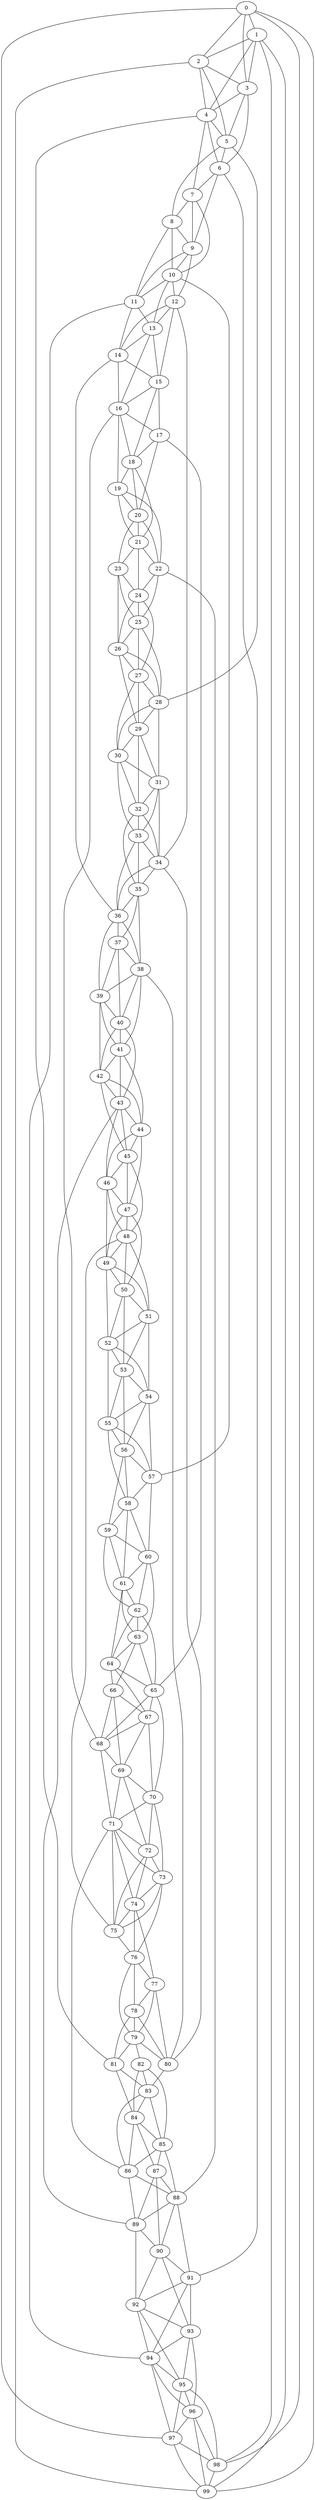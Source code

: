 strict graph "watts_strogatz_graph(100,6,0.1)" {
0;
1;
2;
3;
4;
5;
6;
7;
8;
9;
10;
11;
12;
13;
14;
15;
16;
17;
18;
19;
20;
21;
22;
23;
24;
25;
26;
27;
28;
29;
30;
31;
32;
33;
34;
35;
36;
37;
38;
39;
40;
41;
42;
43;
44;
45;
46;
47;
48;
49;
50;
51;
52;
53;
54;
55;
56;
57;
58;
59;
60;
61;
62;
63;
64;
65;
66;
67;
68;
69;
70;
71;
72;
73;
74;
75;
76;
77;
78;
79;
80;
81;
82;
83;
84;
85;
86;
87;
88;
89;
90;
91;
92;
93;
94;
95;
96;
97;
98;
99;
0 -- 1  [is_available=True, prob="0.228539533729"];
0 -- 2  [is_available=True, prob="0.682685391522"];
0 -- 3  [is_available=True, prob="0.893041128481"];
0 -- 97  [is_available=True, prob="1.0"];
0 -- 98  [is_available=True, prob="0.498067145328"];
0 -- 99  [is_available=True, prob="0.282806596959"];
1 -- 2  [is_available=True, prob="0.107442091636"];
1 -- 99  [is_available=True, prob="0.891934824944"];
1 -- 4  [is_available=True, prob="1.0"];
1 -- 98  [is_available=True, prob="0.958827494906"];
1 -- 3  [is_available=True, prob="0.526540944828"];
2 -- 3  [is_available=True, prob="0.669881827632"];
2 -- 4  [is_available=True, prob="0.340495669817"];
2 -- 5  [is_available=True, prob="1.0"];
2 -- 99  [is_available=True, prob="1.0"];
3 -- 4  [is_available=True, prob="0.22845270408"];
3 -- 5  [is_available=True, prob="1.0"];
3 -- 6  [is_available=True, prob="0.177211648696"];
4 -- 5  [is_available=True, prob="0.358795116345"];
4 -- 6  [is_available=True, prob="1.0"];
4 -- 7  [is_available=True, prob="1.0"];
4 -- 81  [is_available=True, prob="0.612649042176"];
5 -- 6  [is_available=True, prob="1.0"];
5 -- 8  [is_available=True, prob="0.551502901059"];
5 -- 28  [is_available=True, prob="1.0"];
6 -- 7  [is_available=True, prob="0.520769148207"];
6 -- 9  [is_available=True, prob="0.0902151576046"];
6 -- 91  [is_available=True, prob="1.0"];
7 -- 8  [is_available=True, prob="0.606953044868"];
7 -- 9  [is_available=True, prob="0.954267671783"];
7 -- 10  [is_available=True, prob="1.0"];
8 -- 9  [is_available=True, prob="0.487811688478"];
8 -- 10  [is_available=True, prob="0.783193419394"];
8 -- 11  [is_available=True, prob="0.164916643527"];
9 -- 10  [is_available=True, prob="0.653456252222"];
9 -- 11  [is_available=True, prob="1.0"];
9 -- 12  [is_available=True, prob="0.988557523779"];
10 -- 11  [is_available=True, prob="1.0"];
10 -- 12  [is_available=True, prob="0.0934224946269"];
10 -- 13  [is_available=True, prob="0.0972928031776"];
10 -- 57  [is_available=True, prob="0.270070902486"];
11 -- 13  [is_available=True, prob="1.0"];
11 -- 14  [is_available=True, prob="0.716546614829"];
11 -- 94  [is_available=True, prob="0.991885780676"];
12 -- 34  [is_available=True, prob="0.935963468021"];
12 -- 13  [is_available=True, prob="0.735873562333"];
12 -- 14  [is_available=True, prob="0.806343225371"];
12 -- 15  [is_available=True, prob="0.984691178523"];
13 -- 14  [is_available=True, prob="0.399369679995"];
13 -- 15  [is_available=True, prob="0.212335056298"];
13 -- 16  [is_available=True, prob="0.888112058478"];
14 -- 36  [is_available=True, prob="0.472263494354"];
14 -- 15  [is_available=True, prob="0.0168696098208"];
14 -- 16  [is_available=True, prob="0.322107340685"];
15 -- 16  [is_available=True, prob="0.798849655709"];
15 -- 17  [is_available=True, prob="0.92155794427"];
15 -- 18  [is_available=True, prob="0.111700116432"];
16 -- 68  [is_available=True, prob="0.978064192473"];
16 -- 17  [is_available=True, prob="1.0"];
16 -- 18  [is_available=True, prob="0.992199096988"];
16 -- 19  [is_available=True, prob="0.924322309239"];
17 -- 65  [is_available=True, prob="0.0357034067799"];
17 -- 18  [is_available=True, prob="1.0"];
17 -- 20  [is_available=True, prob="0.272540611461"];
18 -- 19  [is_available=True, prob="1.0"];
18 -- 20  [is_available=True, prob="0.847350995617"];
18 -- 21  [is_available=True, prob="0.772443543371"];
19 -- 20  [is_available=True, prob="0.605728261231"];
19 -- 21  [is_available=True, prob="0.255819347517"];
19 -- 22  [is_available=True, prob="0.247348061844"];
20 -- 21  [is_available=True, prob="0.319260253153"];
20 -- 22  [is_available=True, prob="0.232577667511"];
20 -- 23  [is_available=True, prob="0.828422158234"];
21 -- 22  [is_available=True, prob="1.0"];
21 -- 23  [is_available=True, prob="1.0"];
21 -- 24  [is_available=True, prob="0.312261326416"];
22 -- 88  [is_available=True, prob="0.867576797074"];
22 -- 24  [is_available=True, prob="1.0"];
22 -- 25  [is_available=True, prob="0.0234429151773"];
23 -- 24  [is_available=True, prob="0.634269232623"];
23 -- 25  [is_available=True, prob="1.0"];
23 -- 26  [is_available=True, prob="1.0"];
24 -- 25  [is_available=True, prob="1.0"];
24 -- 26  [is_available=True, prob="0.0107808527346"];
24 -- 27  [is_available=True, prob="1.0"];
25 -- 26  [is_available=True, prob="0.127498826091"];
25 -- 27  [is_available=True, prob="1.0"];
25 -- 28  [is_available=True, prob="0.0575748785851"];
26 -- 27  [is_available=True, prob="1.0"];
26 -- 28  [is_available=True, prob="0.438256495936"];
26 -- 29  [is_available=True, prob="0.724966662494"];
27 -- 28  [is_available=True, prob="0.816855465269"];
27 -- 29  [is_available=True, prob="0.657196594581"];
27 -- 30  [is_available=True, prob="1.0"];
28 -- 29  [is_available=True, prob="1.0"];
28 -- 30  [is_available=True, prob="0.466258125127"];
28 -- 31  [is_available=True, prob="1.0"];
29 -- 32  [is_available=True, prob="0.433373791051"];
29 -- 30  [is_available=True, prob="0.0757505037939"];
29 -- 31  [is_available=True, prob="1.0"];
30 -- 32  [is_available=True, prob="0.900164673566"];
30 -- 33  [is_available=True, prob="1.0"];
30 -- 31  [is_available=True, prob="1.0"];
31 -- 32  [is_available=True, prob="0.352288678838"];
31 -- 33  [is_available=True, prob="0.497478117252"];
31 -- 34  [is_available=True, prob="0.719119263699"];
32 -- 33  [is_available=True, prob="1.0"];
32 -- 34  [is_available=True, prob="1.0"];
32 -- 35  [is_available=True, prob="1.0"];
33 -- 34  [is_available=True, prob="1.0"];
33 -- 35  [is_available=True, prob="0.628093809371"];
33 -- 36  [is_available=True, prob="0.514769006702"];
34 -- 35  [is_available=True, prob="0.828120024674"];
34 -- 36  [is_available=True, prob="1.0"];
34 -- 80  [is_available=True, prob="0.353264091805"];
35 -- 36  [is_available=True, prob="0.313951476741"];
35 -- 37  [is_available=True, prob="0.24014916192"];
35 -- 38  [is_available=True, prob="0.113010560247"];
36 -- 37  [is_available=True, prob="0.343728277084"];
36 -- 38  [is_available=True, prob="0.841663417426"];
36 -- 39  [is_available=True, prob="0.329374731307"];
37 -- 38  [is_available=True, prob="1.0"];
37 -- 39  [is_available=True, prob="0.103680228298"];
37 -- 40  [is_available=True, prob="0.0289729019353"];
38 -- 39  [is_available=True, prob="1.0"];
38 -- 40  [is_available=True, prob="0.68377794701"];
38 -- 41  [is_available=True, prob="1.0"];
38 -- 80  [is_available=True, prob="0.692984090536"];
39 -- 40  [is_available=True, prob="0.893488888969"];
39 -- 41  [is_available=True, prob="0.881882333098"];
39 -- 42  [is_available=True, prob="0.745068299712"];
40 -- 41  [is_available=True, prob="0.384045766684"];
40 -- 42  [is_available=True, prob="1.0"];
40 -- 43  [is_available=True, prob="0.329735074135"];
41 -- 42  [is_available=True, prob="0.715740788371"];
41 -- 43  [is_available=True, prob="0.741048160121"];
41 -- 44  [is_available=True, prob="0.380160714076"];
42 -- 43  [is_available=True, prob="1.0"];
42 -- 44  [is_available=True, prob="0.171904022659"];
42 -- 45  [is_available=True, prob="1.0"];
43 -- 44  [is_available=True, prob="1.0"];
43 -- 45  [is_available=True, prob="0.577233462752"];
43 -- 46  [is_available=True, prob="1.0"];
43 -- 89  [is_available=True, prob="0.438684432291"];
44 -- 45  [is_available=True, prob="0.749698886322"];
44 -- 46  [is_available=True, prob="0.57972263548"];
44 -- 47  [is_available=True, prob="0.775982249269"];
45 -- 46  [is_available=True, prob="0.343493886797"];
45 -- 47  [is_available=True, prob="0.943817894775"];
45 -- 48  [is_available=True, prob="0.80644764296"];
46 -- 47  [is_available=True, prob="0.497541324397"];
46 -- 48  [is_available=True, prob="0.199683558604"];
46 -- 49  [is_available=True, prob="0.124739495033"];
47 -- 48  [is_available=True, prob="0.21510269449"];
47 -- 49  [is_available=True, prob="0.240437198632"];
47 -- 50  [is_available=True, prob="0.0284571103668"];
48 -- 75  [is_available=True, prob="0.712398339476"];
48 -- 49  [is_available=True, prob="1.0"];
48 -- 50  [is_available=True, prob="1.0"];
48 -- 51  [is_available=True, prob="0.595335363872"];
49 -- 50  [is_available=True, prob="1.0"];
49 -- 51  [is_available=True, prob="0.0225452788611"];
49 -- 52  [is_available=True, prob="1.0"];
50 -- 51  [is_available=True, prob="0.15552110058"];
50 -- 52  [is_available=True, prob="0.138054471473"];
50 -- 53  [is_available=True, prob="0.97283429943"];
51 -- 52  [is_available=True, prob="1.0"];
51 -- 53  [is_available=True, prob="0.891683420195"];
51 -- 54  [is_available=True, prob="1.0"];
52 -- 53  [is_available=True, prob="1.0"];
52 -- 54  [is_available=True, prob="0.922176976526"];
52 -- 55  [is_available=True, prob="1.0"];
53 -- 54  [is_available=True, prob="0.564256396051"];
53 -- 55  [is_available=True, prob="0.5232611916"];
53 -- 56  [is_available=True, prob="0.0527265326155"];
54 -- 55  [is_available=True, prob="0.58453232995"];
54 -- 56  [is_available=True, prob="0.495895288969"];
54 -- 57  [is_available=True, prob="0.0073094058554"];
55 -- 56  [is_available=True, prob="1.0"];
55 -- 57  [is_available=True, prob="0.125832469167"];
55 -- 58  [is_available=True, prob="0.750809244356"];
56 -- 57  [is_available=True, prob="0.29540543989"];
56 -- 58  [is_available=True, prob="0.657116117049"];
56 -- 59  [is_available=True, prob="0.779920914096"];
57 -- 58  [is_available=True, prob="0.176256931824"];
57 -- 60  [is_available=True, prob="0.93305830519"];
58 -- 59  [is_available=True, prob="0.0327725552429"];
58 -- 60  [is_available=True, prob="0.684400273352"];
58 -- 61  [is_available=True, prob="1.0"];
59 -- 60  [is_available=True, prob="0.892906093727"];
59 -- 61  [is_available=True, prob="0.521525750888"];
59 -- 62  [is_available=True, prob="0.534061270091"];
60 -- 61  [is_available=True, prob="1.0"];
60 -- 62  [is_available=True, prob="0.980445334632"];
60 -- 63  [is_available=True, prob="0.867027564879"];
61 -- 64  [is_available=True, prob="0.587533580982"];
61 -- 62  [is_available=True, prob="0.878649265663"];
61 -- 63  [is_available=True, prob="0.398607780248"];
62 -- 64  [is_available=True, prob="0.331123971338"];
62 -- 65  [is_available=True, prob="0.17832301204"];
62 -- 63  [is_available=True, prob="0.0523330838814"];
63 -- 64  [is_available=True, prob="1.0"];
63 -- 65  [is_available=True, prob="0.931662234654"];
63 -- 66  [is_available=True, prob="0.623329133577"];
64 -- 65  [is_available=True, prob="0.219697811367"];
64 -- 66  [is_available=True, prob="0.344405469829"];
64 -- 67  [is_available=True, prob="1.0"];
65 -- 67  [is_available=True, prob="0.192339013643"];
65 -- 68  [is_available=True, prob="0.320517364208"];
65 -- 70  [is_available=True, prob="0.830888741879"];
66 -- 67  [is_available=True, prob="0.536948424102"];
66 -- 68  [is_available=True, prob="0.28473727246"];
66 -- 69  [is_available=True, prob="0.860479417523"];
67 -- 68  [is_available=True, prob="0.05442335028"];
67 -- 69  [is_available=True, prob="1.0"];
67 -- 70  [is_available=True, prob="0.820474364831"];
68 -- 69  [is_available=True, prob="0.137304526085"];
68 -- 71  [is_available=True, prob="0.292730469"];
69 -- 70  [is_available=True, prob="0.445650824979"];
69 -- 71  [is_available=True, prob="0.478932158291"];
69 -- 72  [is_available=True, prob="0.130891330994"];
70 -- 71  [is_available=True, prob="1.0"];
70 -- 72  [is_available=True, prob="1.0"];
70 -- 73  [is_available=True, prob="1.0"];
71 -- 72  [is_available=True, prob="0.796922966946"];
71 -- 73  [is_available=True, prob="1.0"];
71 -- 74  [is_available=True, prob="1.0"];
71 -- 75  [is_available=True, prob="0.709474360099"];
71 -- 86  [is_available=True, prob="0.842674362204"];
72 -- 73  [is_available=True, prob="0.18799479136"];
72 -- 74  [is_available=True, prob="0.384528324082"];
72 -- 75  [is_available=True, prob="0.856313424665"];
73 -- 74  [is_available=True, prob="0.49102067658"];
73 -- 75  [is_available=True, prob="1.0"];
73 -- 76  [is_available=True, prob="0.323831083596"];
74 -- 75  [is_available=True, prob="1.0"];
74 -- 76  [is_available=True, prob="0.538567303824"];
74 -- 77  [is_available=True, prob="0.264476503146"];
75 -- 76  [is_available=True, prob="0.500793029792"];
76 -- 77  [is_available=True, prob="0.520325696163"];
76 -- 78  [is_available=True, prob="0.827315535489"];
76 -- 79  [is_available=True, prob="0.117580155852"];
77 -- 78  [is_available=True, prob="1.0"];
77 -- 79  [is_available=True, prob="0.632150615029"];
77 -- 80  [is_available=True, prob="1.0"];
78 -- 79  [is_available=True, prob="0.576455825102"];
78 -- 80  [is_available=True, prob="0.319622985676"];
78 -- 81  [is_available=True, prob="0.998933914226"];
79 -- 80  [is_available=True, prob="1.0"];
79 -- 81  [is_available=True, prob="0.309967314259"];
79 -- 82  [is_available=True, prob="1.0"];
80 -- 83  [is_available=True, prob="0.169084287478"];
81 -- 83  [is_available=True, prob="1.0"];
81 -- 84  [is_available=True, prob="0.52729405346"];
82 -- 83  [is_available=True, prob="1.0"];
82 -- 84  [is_available=True, prob="0.545220970677"];
82 -- 85  [is_available=True, prob="1.0"];
83 -- 84  [is_available=True, prob="0.475701820826"];
83 -- 85  [is_available=True, prob="1.0"];
83 -- 86  [is_available=True, prob="1.0"];
84 -- 85  [is_available=True, prob="0.642614577131"];
84 -- 86  [is_available=True, prob="1.0"];
84 -- 87  [is_available=True, prob="0.796583632362"];
85 -- 86  [is_available=True, prob="0.0136759002013"];
85 -- 87  [is_available=True, prob="0.69142525492"];
85 -- 88  [is_available=True, prob="0.491840225379"];
86 -- 88  [is_available=True, prob="0.321965870813"];
86 -- 89  [is_available=True, prob="0.192196113053"];
87 -- 88  [is_available=True, prob="0.56363554982"];
87 -- 89  [is_available=True, prob="0.341962693473"];
87 -- 90  [is_available=True, prob="1.0"];
88 -- 89  [is_available=True, prob="1.0"];
88 -- 90  [is_available=True, prob="0.747374910417"];
88 -- 91  [is_available=True, prob="0.447269337645"];
89 -- 90  [is_available=True, prob="0.0758200873966"];
89 -- 92  [is_available=True, prob="0.532769946211"];
90 -- 91  [is_available=True, prob="0.693438528495"];
90 -- 92  [is_available=True, prob="1.0"];
90 -- 93  [is_available=True, prob="1.0"];
91 -- 92  [is_available=True, prob="0.502118703718"];
91 -- 93  [is_available=True, prob="0.077557814465"];
91 -- 94  [is_available=True, prob="1.0"];
92 -- 93  [is_available=True, prob="1.0"];
92 -- 94  [is_available=True, prob="0.0480347960273"];
92 -- 95  [is_available=True, prob="0.427490593278"];
93 -- 96  [is_available=True, prob="0.266140012981"];
93 -- 94  [is_available=True, prob="0.818533704462"];
93 -- 95  [is_available=True, prob="1.0"];
94 -- 96  [is_available=True, prob="0.669525969157"];
94 -- 97  [is_available=True, prob="1.0"];
94 -- 95  [is_available=True, prob="0.0558117556267"];
95 -- 96  [is_available=True, prob="1.0"];
95 -- 97  [is_available=True, prob="1.0"];
95 -- 98  [is_available=True, prob="0.509730428249"];
96 -- 97  [is_available=True, prob="1.0"];
96 -- 98  [is_available=True, prob="1.0"];
96 -- 99  [is_available=True, prob="0.709471185369"];
97 -- 98  [is_available=True, prob="0.0337390284709"];
97 -- 99  [is_available=True, prob="0.638557318169"];
98 -- 99  [is_available=True, prob="0.117282628111"];
}
